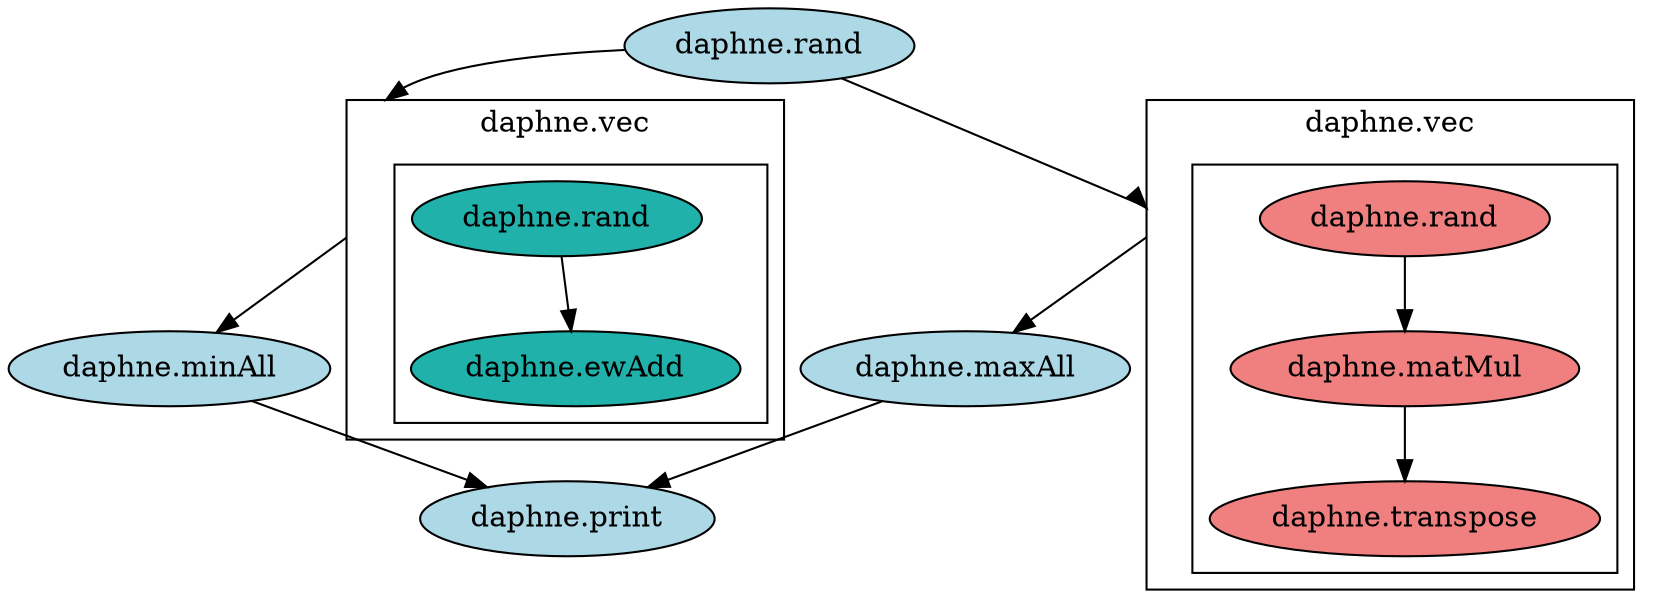 digraph G {
  compound = true;
          v16 [label = "daphne.rand", shape = ellipse, style = filled, fillcolor = lightblue]; // Changed color to lightblue
          subgraph cluster_18 {
            v19 [label = " ", shape = plain];
            label = "daphne.vec";
            subgraph cluster_20 {
              v21 [label = " ", shape = plain];
              label = "";
              v17 [label = "daphne.rand", shape = ellipse, style = filled, fillcolor = lightseagreen]; // Changed color to lightblue
              v24 [label = "daphne.ewAdd", shape = ellipse, style = filled, fillcolor = lightseagreen]; // Changed color to lightblue
             }
           }
          subgraph cluster_26 {
            v27 [label = " ", shape = plain];
            label = "daphne.vec";
            subgraph cluster_28 {
              v29 [label = " ", shape = plain];
              label = "";
              v15 [label = "daphne.rand", shape = ellipse, style = filled, fillcolor = lightcoral]; // Changed color to light orange
              v33 [label = "daphne.matMul", shape = ellipse, style = filled, fillcolor = lightcoral]; // Changed color to light blue
              v34 [label = "daphne.transpose", shape = ellipse, style = filled, fillcolor = lightcoral]; // Changed color to light blue
             }
           }
          v36 [label = "daphne.maxAll", shape = ellipse, style = filled, fillcolor = lightblue]; // Changed color to lightblue
          v37 [label = "daphne.minAll", shape = ellipse, style = filled, fillcolor = lightblue]; // Changed color to lightblue
          v39 [label = "daphne.print", shape = ellipse, style = filled, fillcolor = lightblue]; // Changed color to lightblue
  v16 -> v19 [style = solid, lhead = cluster_18];
  v17 -> v24 [style = solid, lhead = cluster_18];
  v33 -> v34 [label = "", style = solid];
  v16 -> v27 [style = solid, lhead = cluster_26];
  v15 -> v33 [style = solid, lhead = cluster_26];
  v27 -> v36 [style = solid, ltail = cluster_26];
  v19 -> v37 [style = solid, ltail = cluster_18];
  v37 -> v39 [label = "", style = solid];
  v36 -> v39 [label = "", style = solid];
}